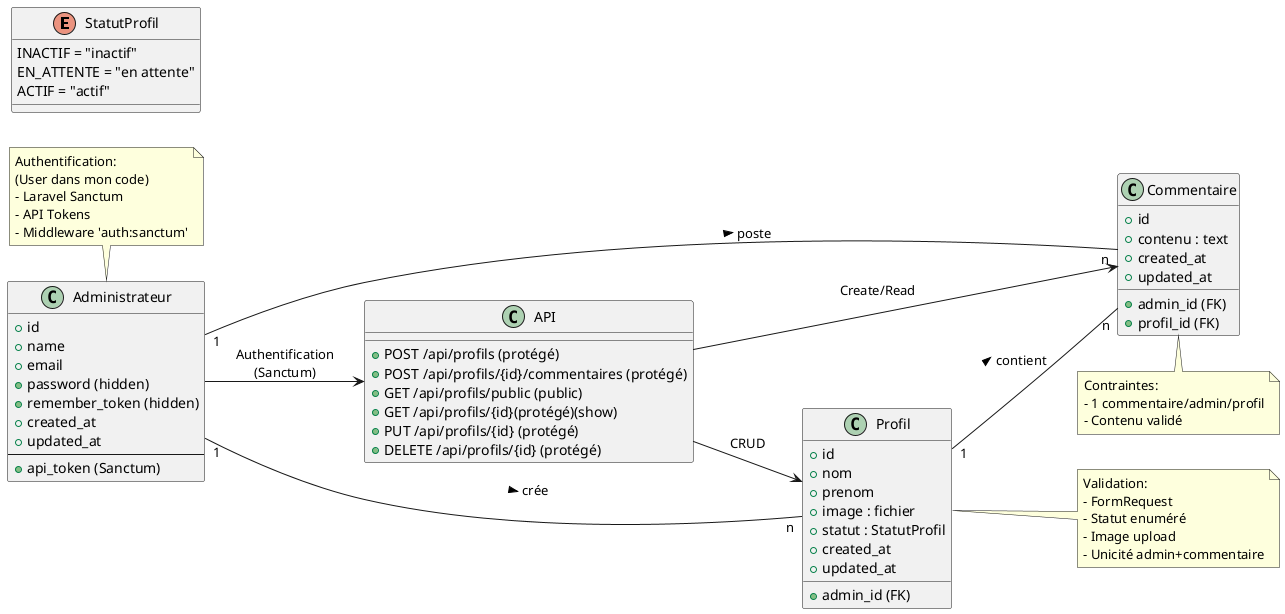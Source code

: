 @startuml
!pragma useVerticalIf on
skinparam line type ortho
skinparam packageStyle rectangle
left to right direction

' ==== Énumérations ====
enum StatutProfil {
    INACTIF = "inactif"
    EN_ATTENTE = "en attente"
    ACTIF = "actif"
}

' ==== Entités Principales ====
class Administrateur {
    + id
    + name
    + email
    + password (hidden)
    + remember_token (hidden)
    + created_at
    + updated_at
    --
    + api_token (Sanctum)
}

class Profil {
    + id
    + admin_id (FK)
    + nom
    + prenom
    + image : fichier
    + statut : StatutProfil
    + created_at
    + updated_at
}

class Commentaire {
    + id
    + admin_id (FK)
    + profil_id (FK)
    + contenu : text
    + created_at
    + updated_at
}

' ==== Relations ====
Administrateur "1" -- "n" Profil : crée >
Administrateur "1" -- "n" Commentaire : poste >
Profil "1" -- "n" Commentaire : contient >

' ==== Endpoints ====
class API {
    + POST /api/profils (protégé)
    + POST /api/profils/{id}/commentaires (protégé)
    + GET /api/profils/public (public)
    + GET /api/profils/{id}(protégé)(show)
    + PUT /api/profils/{id} (protégé)
    + DELETE /api/profils/{id} (protégé)
}

' ==== Flux ====
API --> Profil : CRUD
API --> Commentaire : Create/Read
Administrateur --> API : Authentification\n(Sanctum)

' ==== Notes ====
note top of Administrateur
    Authentification:
    (User dans mon code)
    - Laravel Sanctum
    - API Tokens
    - Middleware 'auth:sanctum'
end note

note right of Profil
    Validation:
    - FormRequest
    - Statut enuméré
    - Image upload
    - Unicité admin+commentaire
end note

note bottom of Commentaire
    Contraintes:
    - 1 commentaire/admin/profil
    - Contenu validé
end note

@enduml
